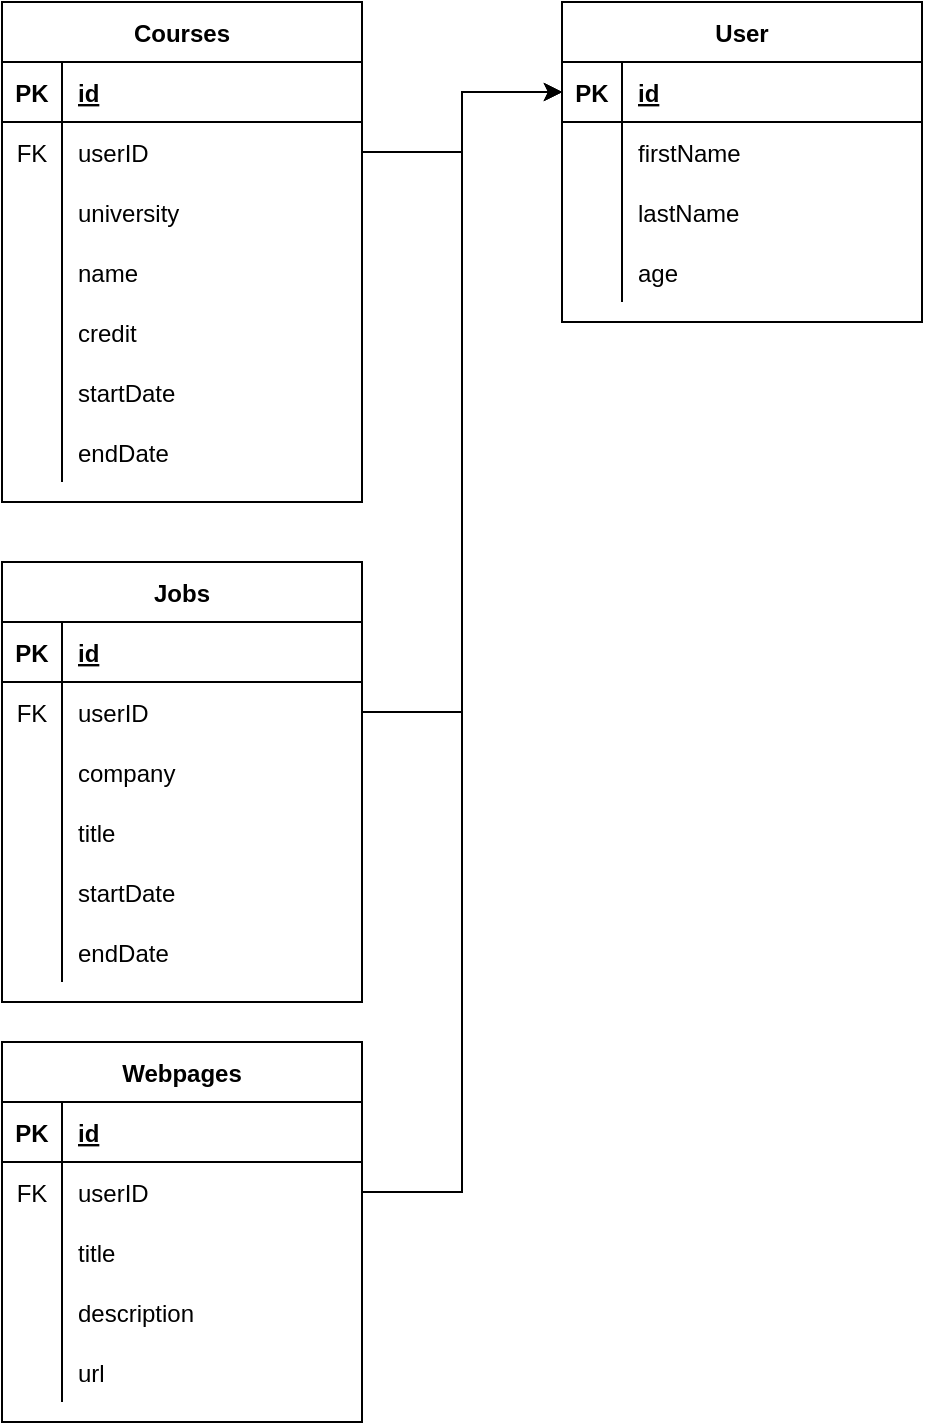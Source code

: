 <mxfile version="15.0.2" type="github">
  <diagram id="8mpF96tgap1GXW1TVysn" name="Page-1">
    <mxGraphModel dx="1013" dy="736" grid="1" gridSize="10" guides="1" tooltips="1" connect="1" arrows="1" fold="1" page="1" pageScale="1" pageWidth="2000" pageHeight="2000" math="0" shadow="0">
      <root>
        <mxCell id="0" />
        <mxCell id="1" parent="0" />
        <mxCell id="QgFVZpWr6wLysGM3ogAz-50" value="Courses" style="shape=table;startSize=30;container=1;collapsible=1;childLayout=tableLayout;fixedRows=1;rowLines=0;fontStyle=1;align=center;resizeLast=1;" vertex="1" parent="1">
          <mxGeometry x="40" y="40" width="180" height="250" as="geometry" />
        </mxCell>
        <mxCell id="QgFVZpWr6wLysGM3ogAz-51" value="" style="shape=partialRectangle;collapsible=0;dropTarget=0;pointerEvents=0;fillColor=none;top=0;left=0;bottom=1;right=0;points=[[0,0.5],[1,0.5]];portConstraint=eastwest;" vertex="1" parent="QgFVZpWr6wLysGM3ogAz-50">
          <mxGeometry y="30" width="180" height="30" as="geometry" />
        </mxCell>
        <mxCell id="QgFVZpWr6wLysGM3ogAz-52" value="PK" style="shape=partialRectangle;connectable=0;fillColor=none;top=0;left=0;bottom=0;right=0;fontStyle=1;overflow=hidden;" vertex="1" parent="QgFVZpWr6wLysGM3ogAz-51">
          <mxGeometry width="30" height="30" as="geometry" />
        </mxCell>
        <mxCell id="QgFVZpWr6wLysGM3ogAz-53" value="id" style="shape=partialRectangle;connectable=0;fillColor=none;top=0;left=0;bottom=0;right=0;align=left;spacingLeft=6;fontStyle=5;overflow=hidden;" vertex="1" parent="QgFVZpWr6wLysGM3ogAz-51">
          <mxGeometry x="30" width="150" height="30" as="geometry" />
        </mxCell>
        <mxCell id="QgFVZpWr6wLysGM3ogAz-111" value="" style="shape=partialRectangle;collapsible=0;dropTarget=0;pointerEvents=0;fillColor=none;top=0;left=0;bottom=0;right=0;points=[[0,0.5],[1,0.5]];portConstraint=eastwest;" vertex="1" parent="QgFVZpWr6wLysGM3ogAz-50">
          <mxGeometry y="60" width="180" height="30" as="geometry" />
        </mxCell>
        <mxCell id="QgFVZpWr6wLysGM3ogAz-112" value="FK" style="shape=partialRectangle;connectable=0;fillColor=none;top=0;left=0;bottom=0;right=0;editable=1;overflow=hidden;" vertex="1" parent="QgFVZpWr6wLysGM3ogAz-111">
          <mxGeometry width="30" height="30" as="geometry" />
        </mxCell>
        <mxCell id="QgFVZpWr6wLysGM3ogAz-113" value="userID" style="shape=partialRectangle;connectable=0;fillColor=none;top=0;left=0;bottom=0;right=0;align=left;spacingLeft=6;overflow=hidden;" vertex="1" parent="QgFVZpWr6wLysGM3ogAz-111">
          <mxGeometry x="30" width="150" height="30" as="geometry" />
        </mxCell>
        <mxCell id="QgFVZpWr6wLysGM3ogAz-54" value="" style="shape=partialRectangle;collapsible=0;dropTarget=0;pointerEvents=0;fillColor=none;top=0;left=0;bottom=0;right=0;points=[[0,0.5],[1,0.5]];portConstraint=eastwest;" vertex="1" parent="QgFVZpWr6wLysGM3ogAz-50">
          <mxGeometry y="90" width="180" height="30" as="geometry" />
        </mxCell>
        <mxCell id="QgFVZpWr6wLysGM3ogAz-55" value="" style="shape=partialRectangle;connectable=0;fillColor=none;top=0;left=0;bottom=0;right=0;editable=1;overflow=hidden;" vertex="1" parent="QgFVZpWr6wLysGM3ogAz-54">
          <mxGeometry width="30" height="30" as="geometry" />
        </mxCell>
        <mxCell id="QgFVZpWr6wLysGM3ogAz-56" value="university" style="shape=partialRectangle;connectable=0;fillColor=none;top=0;left=0;bottom=0;right=0;align=left;spacingLeft=6;overflow=hidden;" vertex="1" parent="QgFVZpWr6wLysGM3ogAz-54">
          <mxGeometry x="30" width="150" height="30" as="geometry" />
        </mxCell>
        <mxCell id="QgFVZpWr6wLysGM3ogAz-57" value="" style="shape=partialRectangle;collapsible=0;dropTarget=0;pointerEvents=0;fillColor=none;top=0;left=0;bottom=0;right=0;points=[[0,0.5],[1,0.5]];portConstraint=eastwest;" vertex="1" parent="QgFVZpWr6wLysGM3ogAz-50">
          <mxGeometry y="120" width="180" height="30" as="geometry" />
        </mxCell>
        <mxCell id="QgFVZpWr6wLysGM3ogAz-58" value="" style="shape=partialRectangle;connectable=0;fillColor=none;top=0;left=0;bottom=0;right=0;editable=1;overflow=hidden;" vertex="1" parent="QgFVZpWr6wLysGM3ogAz-57">
          <mxGeometry width="30" height="30" as="geometry" />
        </mxCell>
        <mxCell id="QgFVZpWr6wLysGM3ogAz-59" value="name" style="shape=partialRectangle;connectable=0;fillColor=none;top=0;left=0;bottom=0;right=0;align=left;spacingLeft=6;overflow=hidden;" vertex="1" parent="QgFVZpWr6wLysGM3ogAz-57">
          <mxGeometry x="30" width="150" height="30" as="geometry" />
        </mxCell>
        <mxCell id="QgFVZpWr6wLysGM3ogAz-95" value="" style="shape=partialRectangle;collapsible=0;dropTarget=0;pointerEvents=0;fillColor=none;top=0;left=0;bottom=0;right=0;points=[[0,0.5],[1,0.5]];portConstraint=eastwest;" vertex="1" parent="QgFVZpWr6wLysGM3ogAz-50">
          <mxGeometry y="150" width="180" height="30" as="geometry" />
        </mxCell>
        <mxCell id="QgFVZpWr6wLysGM3ogAz-96" value="" style="shape=partialRectangle;connectable=0;fillColor=none;top=0;left=0;bottom=0;right=0;editable=1;overflow=hidden;" vertex="1" parent="QgFVZpWr6wLysGM3ogAz-95">
          <mxGeometry width="30" height="30" as="geometry" />
        </mxCell>
        <mxCell id="QgFVZpWr6wLysGM3ogAz-97" value="credit" style="shape=partialRectangle;connectable=0;fillColor=none;top=0;left=0;bottom=0;right=0;align=left;spacingLeft=6;overflow=hidden;" vertex="1" parent="QgFVZpWr6wLysGM3ogAz-95">
          <mxGeometry x="30" width="150" height="30" as="geometry" />
        </mxCell>
        <mxCell id="QgFVZpWr6wLysGM3ogAz-60" value="" style="shape=partialRectangle;collapsible=0;dropTarget=0;pointerEvents=0;fillColor=none;top=0;left=0;bottom=0;right=0;points=[[0,0.5],[1,0.5]];portConstraint=eastwest;" vertex="1" parent="QgFVZpWr6wLysGM3ogAz-50">
          <mxGeometry y="180" width="180" height="30" as="geometry" />
        </mxCell>
        <mxCell id="QgFVZpWr6wLysGM3ogAz-61" value="" style="shape=partialRectangle;connectable=0;fillColor=none;top=0;left=0;bottom=0;right=0;editable=1;overflow=hidden;" vertex="1" parent="QgFVZpWr6wLysGM3ogAz-60">
          <mxGeometry width="30" height="30" as="geometry" />
        </mxCell>
        <mxCell id="QgFVZpWr6wLysGM3ogAz-62" value="startDate" style="shape=partialRectangle;connectable=0;fillColor=none;top=0;left=0;bottom=0;right=0;align=left;spacingLeft=6;overflow=hidden;" vertex="1" parent="QgFVZpWr6wLysGM3ogAz-60">
          <mxGeometry x="30" width="150" height="30" as="geometry" />
        </mxCell>
        <mxCell id="QgFVZpWr6wLysGM3ogAz-89" value="" style="shape=partialRectangle;collapsible=0;dropTarget=0;pointerEvents=0;fillColor=none;top=0;left=0;bottom=0;right=0;points=[[0,0.5],[1,0.5]];portConstraint=eastwest;" vertex="1" parent="QgFVZpWr6wLysGM3ogAz-50">
          <mxGeometry y="210" width="180" height="30" as="geometry" />
        </mxCell>
        <mxCell id="QgFVZpWr6wLysGM3ogAz-90" value="" style="shape=partialRectangle;connectable=0;fillColor=none;top=0;left=0;bottom=0;right=0;editable=1;overflow=hidden;" vertex="1" parent="QgFVZpWr6wLysGM3ogAz-89">
          <mxGeometry width="30" height="30" as="geometry" />
        </mxCell>
        <mxCell id="QgFVZpWr6wLysGM3ogAz-91" value="endDate" style="shape=partialRectangle;connectable=0;fillColor=none;top=0;left=0;bottom=0;right=0;align=left;spacingLeft=6;overflow=hidden;" vertex="1" parent="QgFVZpWr6wLysGM3ogAz-89">
          <mxGeometry x="30" width="150" height="30" as="geometry" />
        </mxCell>
        <mxCell id="QgFVZpWr6wLysGM3ogAz-63" value="Jobs" style="shape=table;startSize=30;container=1;collapsible=1;childLayout=tableLayout;fixedRows=1;rowLines=0;fontStyle=1;align=center;resizeLast=1;" vertex="1" parent="1">
          <mxGeometry x="40" y="320" width="180" height="220" as="geometry" />
        </mxCell>
        <mxCell id="QgFVZpWr6wLysGM3ogAz-64" value="" style="shape=partialRectangle;collapsible=0;dropTarget=0;pointerEvents=0;fillColor=none;top=0;left=0;bottom=1;right=0;points=[[0,0.5],[1,0.5]];portConstraint=eastwest;" vertex="1" parent="QgFVZpWr6wLysGM3ogAz-63">
          <mxGeometry y="30" width="180" height="30" as="geometry" />
        </mxCell>
        <mxCell id="QgFVZpWr6wLysGM3ogAz-65" value="PK" style="shape=partialRectangle;connectable=0;fillColor=none;top=0;left=0;bottom=0;right=0;fontStyle=1;overflow=hidden;" vertex="1" parent="QgFVZpWr6wLysGM3ogAz-64">
          <mxGeometry width="30" height="30" as="geometry" />
        </mxCell>
        <mxCell id="QgFVZpWr6wLysGM3ogAz-66" value="id" style="shape=partialRectangle;connectable=0;fillColor=none;top=0;left=0;bottom=0;right=0;align=left;spacingLeft=6;fontStyle=5;overflow=hidden;" vertex="1" parent="QgFVZpWr6wLysGM3ogAz-64">
          <mxGeometry x="30" width="150" height="30" as="geometry" />
        </mxCell>
        <mxCell id="QgFVZpWr6wLysGM3ogAz-114" value="" style="shape=partialRectangle;collapsible=0;dropTarget=0;pointerEvents=0;fillColor=none;top=0;left=0;bottom=0;right=0;points=[[0,0.5],[1,0.5]];portConstraint=eastwest;" vertex="1" parent="QgFVZpWr6wLysGM3ogAz-63">
          <mxGeometry y="60" width="180" height="30" as="geometry" />
        </mxCell>
        <mxCell id="QgFVZpWr6wLysGM3ogAz-115" value="FK" style="shape=partialRectangle;connectable=0;fillColor=none;top=0;left=0;bottom=0;right=0;editable=1;overflow=hidden;" vertex="1" parent="QgFVZpWr6wLysGM3ogAz-114">
          <mxGeometry width="30" height="30" as="geometry" />
        </mxCell>
        <mxCell id="QgFVZpWr6wLysGM3ogAz-116" value="userID" style="shape=partialRectangle;connectable=0;fillColor=none;top=0;left=0;bottom=0;right=0;align=left;spacingLeft=6;overflow=hidden;" vertex="1" parent="QgFVZpWr6wLysGM3ogAz-114">
          <mxGeometry x="30" width="150" height="30" as="geometry" />
        </mxCell>
        <mxCell id="QgFVZpWr6wLysGM3ogAz-67" value="" style="shape=partialRectangle;collapsible=0;dropTarget=0;pointerEvents=0;fillColor=none;top=0;left=0;bottom=0;right=0;points=[[0,0.5],[1,0.5]];portConstraint=eastwest;" vertex="1" parent="QgFVZpWr6wLysGM3ogAz-63">
          <mxGeometry y="90" width="180" height="30" as="geometry" />
        </mxCell>
        <mxCell id="QgFVZpWr6wLysGM3ogAz-68" value="" style="shape=partialRectangle;connectable=0;fillColor=none;top=0;left=0;bottom=0;right=0;editable=1;overflow=hidden;" vertex="1" parent="QgFVZpWr6wLysGM3ogAz-67">
          <mxGeometry width="30" height="30" as="geometry" />
        </mxCell>
        <mxCell id="QgFVZpWr6wLysGM3ogAz-69" value="company" style="shape=partialRectangle;connectable=0;fillColor=none;top=0;left=0;bottom=0;right=0;align=left;spacingLeft=6;overflow=hidden;" vertex="1" parent="QgFVZpWr6wLysGM3ogAz-67">
          <mxGeometry x="30" width="150" height="30" as="geometry" />
        </mxCell>
        <mxCell id="QgFVZpWr6wLysGM3ogAz-70" value="" style="shape=partialRectangle;collapsible=0;dropTarget=0;pointerEvents=0;fillColor=none;top=0;left=0;bottom=0;right=0;points=[[0,0.5],[1,0.5]];portConstraint=eastwest;" vertex="1" parent="QgFVZpWr6wLysGM3ogAz-63">
          <mxGeometry y="120" width="180" height="30" as="geometry" />
        </mxCell>
        <mxCell id="QgFVZpWr6wLysGM3ogAz-71" value="" style="shape=partialRectangle;connectable=0;fillColor=none;top=0;left=0;bottom=0;right=0;editable=1;overflow=hidden;" vertex="1" parent="QgFVZpWr6wLysGM3ogAz-70">
          <mxGeometry width="30" height="30" as="geometry" />
        </mxCell>
        <mxCell id="QgFVZpWr6wLysGM3ogAz-72" value="title" style="shape=partialRectangle;connectable=0;fillColor=none;top=0;left=0;bottom=0;right=0;align=left;spacingLeft=6;overflow=hidden;" vertex="1" parent="QgFVZpWr6wLysGM3ogAz-70">
          <mxGeometry x="30" width="150" height="30" as="geometry" />
        </mxCell>
        <mxCell id="QgFVZpWr6wLysGM3ogAz-73" value="" style="shape=partialRectangle;collapsible=0;dropTarget=0;pointerEvents=0;fillColor=none;top=0;left=0;bottom=0;right=0;points=[[0,0.5],[1,0.5]];portConstraint=eastwest;" vertex="1" parent="QgFVZpWr6wLysGM3ogAz-63">
          <mxGeometry y="150" width="180" height="30" as="geometry" />
        </mxCell>
        <mxCell id="QgFVZpWr6wLysGM3ogAz-74" value="" style="shape=partialRectangle;connectable=0;fillColor=none;top=0;left=0;bottom=0;right=0;editable=1;overflow=hidden;" vertex="1" parent="QgFVZpWr6wLysGM3ogAz-73">
          <mxGeometry width="30" height="30" as="geometry" />
        </mxCell>
        <mxCell id="QgFVZpWr6wLysGM3ogAz-75" value="startDate" style="shape=partialRectangle;connectable=0;fillColor=none;top=0;left=0;bottom=0;right=0;align=left;spacingLeft=6;overflow=hidden;" vertex="1" parent="QgFVZpWr6wLysGM3ogAz-73">
          <mxGeometry x="30" width="150" height="30" as="geometry" />
        </mxCell>
        <mxCell id="QgFVZpWr6wLysGM3ogAz-92" value="" style="shape=partialRectangle;collapsible=0;dropTarget=0;pointerEvents=0;fillColor=none;top=0;left=0;bottom=0;right=0;points=[[0,0.5],[1,0.5]];portConstraint=eastwest;" vertex="1" parent="QgFVZpWr6wLysGM3ogAz-63">
          <mxGeometry y="180" width="180" height="30" as="geometry" />
        </mxCell>
        <mxCell id="QgFVZpWr6wLysGM3ogAz-93" value="" style="shape=partialRectangle;connectable=0;fillColor=none;top=0;left=0;bottom=0;right=0;editable=1;overflow=hidden;" vertex="1" parent="QgFVZpWr6wLysGM3ogAz-92">
          <mxGeometry width="30" height="30" as="geometry" />
        </mxCell>
        <mxCell id="QgFVZpWr6wLysGM3ogAz-94" value="endDate" style="shape=partialRectangle;connectable=0;fillColor=none;top=0;left=0;bottom=0;right=0;align=left;spacingLeft=6;overflow=hidden;" vertex="1" parent="QgFVZpWr6wLysGM3ogAz-92">
          <mxGeometry x="30" width="150" height="30" as="geometry" />
        </mxCell>
        <mxCell id="QgFVZpWr6wLysGM3ogAz-76" value="Webpages" style="shape=table;startSize=30;container=1;collapsible=1;childLayout=tableLayout;fixedRows=1;rowLines=0;fontStyle=1;align=center;resizeLast=1;" vertex="1" parent="1">
          <mxGeometry x="40" y="560" width="180" height="190" as="geometry" />
        </mxCell>
        <mxCell id="QgFVZpWr6wLysGM3ogAz-77" value="" style="shape=partialRectangle;collapsible=0;dropTarget=0;pointerEvents=0;fillColor=none;top=0;left=0;bottom=1;right=0;points=[[0,0.5],[1,0.5]];portConstraint=eastwest;" vertex="1" parent="QgFVZpWr6wLysGM3ogAz-76">
          <mxGeometry y="30" width="180" height="30" as="geometry" />
        </mxCell>
        <mxCell id="QgFVZpWr6wLysGM3ogAz-78" value="PK" style="shape=partialRectangle;connectable=0;fillColor=none;top=0;left=0;bottom=0;right=0;fontStyle=1;overflow=hidden;" vertex="1" parent="QgFVZpWr6wLysGM3ogAz-77">
          <mxGeometry width="30" height="30" as="geometry" />
        </mxCell>
        <mxCell id="QgFVZpWr6wLysGM3ogAz-79" value="id" style="shape=partialRectangle;connectable=0;fillColor=none;top=0;left=0;bottom=0;right=0;align=left;spacingLeft=6;fontStyle=5;overflow=hidden;" vertex="1" parent="QgFVZpWr6wLysGM3ogAz-77">
          <mxGeometry x="30" width="150" height="30" as="geometry" />
        </mxCell>
        <mxCell id="QgFVZpWr6wLysGM3ogAz-117" value="" style="shape=partialRectangle;collapsible=0;dropTarget=0;pointerEvents=0;fillColor=none;top=0;left=0;bottom=0;right=0;points=[[0,0.5],[1,0.5]];portConstraint=eastwest;" vertex="1" parent="QgFVZpWr6wLysGM3ogAz-76">
          <mxGeometry y="60" width="180" height="30" as="geometry" />
        </mxCell>
        <mxCell id="QgFVZpWr6wLysGM3ogAz-118" value="FK" style="shape=partialRectangle;connectable=0;fillColor=none;top=0;left=0;bottom=0;right=0;editable=1;overflow=hidden;" vertex="1" parent="QgFVZpWr6wLysGM3ogAz-117">
          <mxGeometry width="30" height="30" as="geometry" />
        </mxCell>
        <mxCell id="QgFVZpWr6wLysGM3ogAz-119" value="userID" style="shape=partialRectangle;connectable=0;fillColor=none;top=0;left=0;bottom=0;right=0;align=left;spacingLeft=6;overflow=hidden;" vertex="1" parent="QgFVZpWr6wLysGM3ogAz-117">
          <mxGeometry x="30" width="150" height="30" as="geometry" />
        </mxCell>
        <mxCell id="QgFVZpWr6wLysGM3ogAz-80" value="" style="shape=partialRectangle;collapsible=0;dropTarget=0;pointerEvents=0;fillColor=none;top=0;left=0;bottom=0;right=0;points=[[0,0.5],[1,0.5]];portConstraint=eastwest;" vertex="1" parent="QgFVZpWr6wLysGM3ogAz-76">
          <mxGeometry y="90" width="180" height="30" as="geometry" />
        </mxCell>
        <mxCell id="QgFVZpWr6wLysGM3ogAz-81" value="" style="shape=partialRectangle;connectable=0;fillColor=none;top=0;left=0;bottom=0;right=0;editable=1;overflow=hidden;" vertex="1" parent="QgFVZpWr6wLysGM3ogAz-80">
          <mxGeometry width="30" height="30" as="geometry" />
        </mxCell>
        <mxCell id="QgFVZpWr6wLysGM3ogAz-82" value="title" style="shape=partialRectangle;connectable=0;fillColor=none;top=0;left=0;bottom=0;right=0;align=left;spacingLeft=6;overflow=hidden;" vertex="1" parent="QgFVZpWr6wLysGM3ogAz-80">
          <mxGeometry x="30" width="150" height="30" as="geometry" />
        </mxCell>
        <mxCell id="QgFVZpWr6wLysGM3ogAz-83" value="" style="shape=partialRectangle;collapsible=0;dropTarget=0;pointerEvents=0;fillColor=none;top=0;left=0;bottom=0;right=0;points=[[0,0.5],[1,0.5]];portConstraint=eastwest;" vertex="1" parent="QgFVZpWr6wLysGM3ogAz-76">
          <mxGeometry y="120" width="180" height="30" as="geometry" />
        </mxCell>
        <mxCell id="QgFVZpWr6wLysGM3ogAz-84" value="" style="shape=partialRectangle;connectable=0;fillColor=none;top=0;left=0;bottom=0;right=0;editable=1;overflow=hidden;" vertex="1" parent="QgFVZpWr6wLysGM3ogAz-83">
          <mxGeometry width="30" height="30" as="geometry" />
        </mxCell>
        <mxCell id="QgFVZpWr6wLysGM3ogAz-85" value="description" style="shape=partialRectangle;connectable=0;fillColor=none;top=0;left=0;bottom=0;right=0;align=left;spacingLeft=6;overflow=hidden;" vertex="1" parent="QgFVZpWr6wLysGM3ogAz-83">
          <mxGeometry x="30" width="150" height="30" as="geometry" />
        </mxCell>
        <mxCell id="QgFVZpWr6wLysGM3ogAz-86" value="" style="shape=partialRectangle;collapsible=0;dropTarget=0;pointerEvents=0;fillColor=none;top=0;left=0;bottom=0;right=0;points=[[0,0.5],[1,0.5]];portConstraint=eastwest;" vertex="1" parent="QgFVZpWr6wLysGM3ogAz-76">
          <mxGeometry y="150" width="180" height="30" as="geometry" />
        </mxCell>
        <mxCell id="QgFVZpWr6wLysGM3ogAz-87" value="" style="shape=partialRectangle;connectable=0;fillColor=none;top=0;left=0;bottom=0;right=0;editable=1;overflow=hidden;" vertex="1" parent="QgFVZpWr6wLysGM3ogAz-86">
          <mxGeometry width="30" height="30" as="geometry" />
        </mxCell>
        <mxCell id="QgFVZpWr6wLysGM3ogAz-88" value="url" style="shape=partialRectangle;connectable=0;fillColor=none;top=0;left=0;bottom=0;right=0;align=left;spacingLeft=6;overflow=hidden;" vertex="1" parent="QgFVZpWr6wLysGM3ogAz-86">
          <mxGeometry x="30" width="150" height="30" as="geometry" />
        </mxCell>
        <mxCell id="QgFVZpWr6wLysGM3ogAz-98" value="User" style="shape=table;startSize=30;container=1;collapsible=1;childLayout=tableLayout;fixedRows=1;rowLines=0;fontStyle=1;align=center;resizeLast=1;" vertex="1" parent="1">
          <mxGeometry x="320" y="40" width="180" height="160" as="geometry" />
        </mxCell>
        <mxCell id="QgFVZpWr6wLysGM3ogAz-99" value="" style="shape=partialRectangle;collapsible=0;dropTarget=0;pointerEvents=0;fillColor=none;top=0;left=0;bottom=1;right=0;points=[[0,0.5],[1,0.5]];portConstraint=eastwest;" vertex="1" parent="QgFVZpWr6wLysGM3ogAz-98">
          <mxGeometry y="30" width="180" height="30" as="geometry" />
        </mxCell>
        <mxCell id="QgFVZpWr6wLysGM3ogAz-100" value="PK" style="shape=partialRectangle;connectable=0;fillColor=none;top=0;left=0;bottom=0;right=0;fontStyle=1;overflow=hidden;" vertex="1" parent="QgFVZpWr6wLysGM3ogAz-99">
          <mxGeometry width="30" height="30" as="geometry" />
        </mxCell>
        <mxCell id="QgFVZpWr6wLysGM3ogAz-101" value="id" style="shape=partialRectangle;connectable=0;fillColor=none;top=0;left=0;bottom=0;right=0;align=left;spacingLeft=6;fontStyle=5;overflow=hidden;" vertex="1" parent="QgFVZpWr6wLysGM3ogAz-99">
          <mxGeometry x="30" width="150" height="30" as="geometry" />
        </mxCell>
        <mxCell id="QgFVZpWr6wLysGM3ogAz-102" value="" style="shape=partialRectangle;collapsible=0;dropTarget=0;pointerEvents=0;fillColor=none;top=0;left=0;bottom=0;right=0;points=[[0,0.5],[1,0.5]];portConstraint=eastwest;" vertex="1" parent="QgFVZpWr6wLysGM3ogAz-98">
          <mxGeometry y="60" width="180" height="30" as="geometry" />
        </mxCell>
        <mxCell id="QgFVZpWr6wLysGM3ogAz-103" value="" style="shape=partialRectangle;connectable=0;fillColor=none;top=0;left=0;bottom=0;right=0;editable=1;overflow=hidden;" vertex="1" parent="QgFVZpWr6wLysGM3ogAz-102">
          <mxGeometry width="30" height="30" as="geometry" />
        </mxCell>
        <mxCell id="QgFVZpWr6wLysGM3ogAz-104" value="firstName" style="shape=partialRectangle;connectable=0;fillColor=none;top=0;left=0;bottom=0;right=0;align=left;spacingLeft=6;overflow=hidden;" vertex="1" parent="QgFVZpWr6wLysGM3ogAz-102">
          <mxGeometry x="30" width="150" height="30" as="geometry" />
        </mxCell>
        <mxCell id="QgFVZpWr6wLysGM3ogAz-105" value="" style="shape=partialRectangle;collapsible=0;dropTarget=0;pointerEvents=0;fillColor=none;top=0;left=0;bottom=0;right=0;points=[[0,0.5],[1,0.5]];portConstraint=eastwest;" vertex="1" parent="QgFVZpWr6wLysGM3ogAz-98">
          <mxGeometry y="90" width="180" height="30" as="geometry" />
        </mxCell>
        <mxCell id="QgFVZpWr6wLysGM3ogAz-106" value="" style="shape=partialRectangle;connectable=0;fillColor=none;top=0;left=0;bottom=0;right=0;editable=1;overflow=hidden;" vertex="1" parent="QgFVZpWr6wLysGM3ogAz-105">
          <mxGeometry width="30" height="30" as="geometry" />
        </mxCell>
        <mxCell id="QgFVZpWr6wLysGM3ogAz-107" value="lastName" style="shape=partialRectangle;connectable=0;fillColor=none;top=0;left=0;bottom=0;right=0;align=left;spacingLeft=6;overflow=hidden;" vertex="1" parent="QgFVZpWr6wLysGM3ogAz-105">
          <mxGeometry x="30" width="150" height="30" as="geometry" />
        </mxCell>
        <mxCell id="QgFVZpWr6wLysGM3ogAz-108" value="" style="shape=partialRectangle;collapsible=0;dropTarget=0;pointerEvents=0;fillColor=none;top=0;left=0;bottom=0;right=0;points=[[0,0.5],[1,0.5]];portConstraint=eastwest;" vertex="1" parent="QgFVZpWr6wLysGM3ogAz-98">
          <mxGeometry y="120" width="180" height="30" as="geometry" />
        </mxCell>
        <mxCell id="QgFVZpWr6wLysGM3ogAz-109" value="" style="shape=partialRectangle;connectable=0;fillColor=none;top=0;left=0;bottom=0;right=0;editable=1;overflow=hidden;" vertex="1" parent="QgFVZpWr6wLysGM3ogAz-108">
          <mxGeometry width="30" height="30" as="geometry" />
        </mxCell>
        <mxCell id="QgFVZpWr6wLysGM3ogAz-110" value="age" style="shape=partialRectangle;connectable=0;fillColor=none;top=0;left=0;bottom=0;right=0;align=left;spacingLeft=6;overflow=hidden;" vertex="1" parent="QgFVZpWr6wLysGM3ogAz-108">
          <mxGeometry x="30" width="150" height="30" as="geometry" />
        </mxCell>
        <mxCell id="QgFVZpWr6wLysGM3ogAz-123" style="edgeStyle=orthogonalEdgeStyle;rounded=0;orthogonalLoop=1;jettySize=auto;html=1;" edge="1" parent="1" source="QgFVZpWr6wLysGM3ogAz-111" target="QgFVZpWr6wLysGM3ogAz-99">
          <mxGeometry relative="1" as="geometry" />
        </mxCell>
        <mxCell id="QgFVZpWr6wLysGM3ogAz-124" style="edgeStyle=orthogonalEdgeStyle;rounded=0;orthogonalLoop=1;jettySize=auto;html=1;" edge="1" parent="1" source="QgFVZpWr6wLysGM3ogAz-114" target="QgFVZpWr6wLysGM3ogAz-99">
          <mxGeometry relative="1" as="geometry" />
        </mxCell>
        <mxCell id="QgFVZpWr6wLysGM3ogAz-125" style="edgeStyle=orthogonalEdgeStyle;rounded=0;orthogonalLoop=1;jettySize=auto;html=1;" edge="1" parent="1" source="QgFVZpWr6wLysGM3ogAz-117" target="QgFVZpWr6wLysGM3ogAz-99">
          <mxGeometry relative="1" as="geometry" />
        </mxCell>
      </root>
    </mxGraphModel>
  </diagram>
</mxfile>
